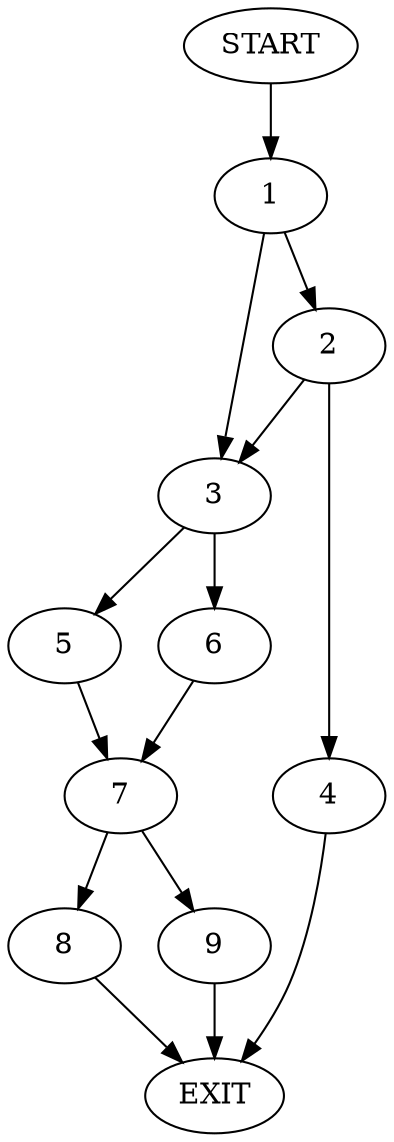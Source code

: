 digraph {
0 [label="START"]
10 [label="EXIT"]
0 -> 1
1 -> 2
1 -> 3
2 -> 4
2 -> 3
3 -> 5
3 -> 6
4 -> 10
5 -> 7
6 -> 7
7 -> 8
7 -> 9
8 -> 10
9 -> 10
}
